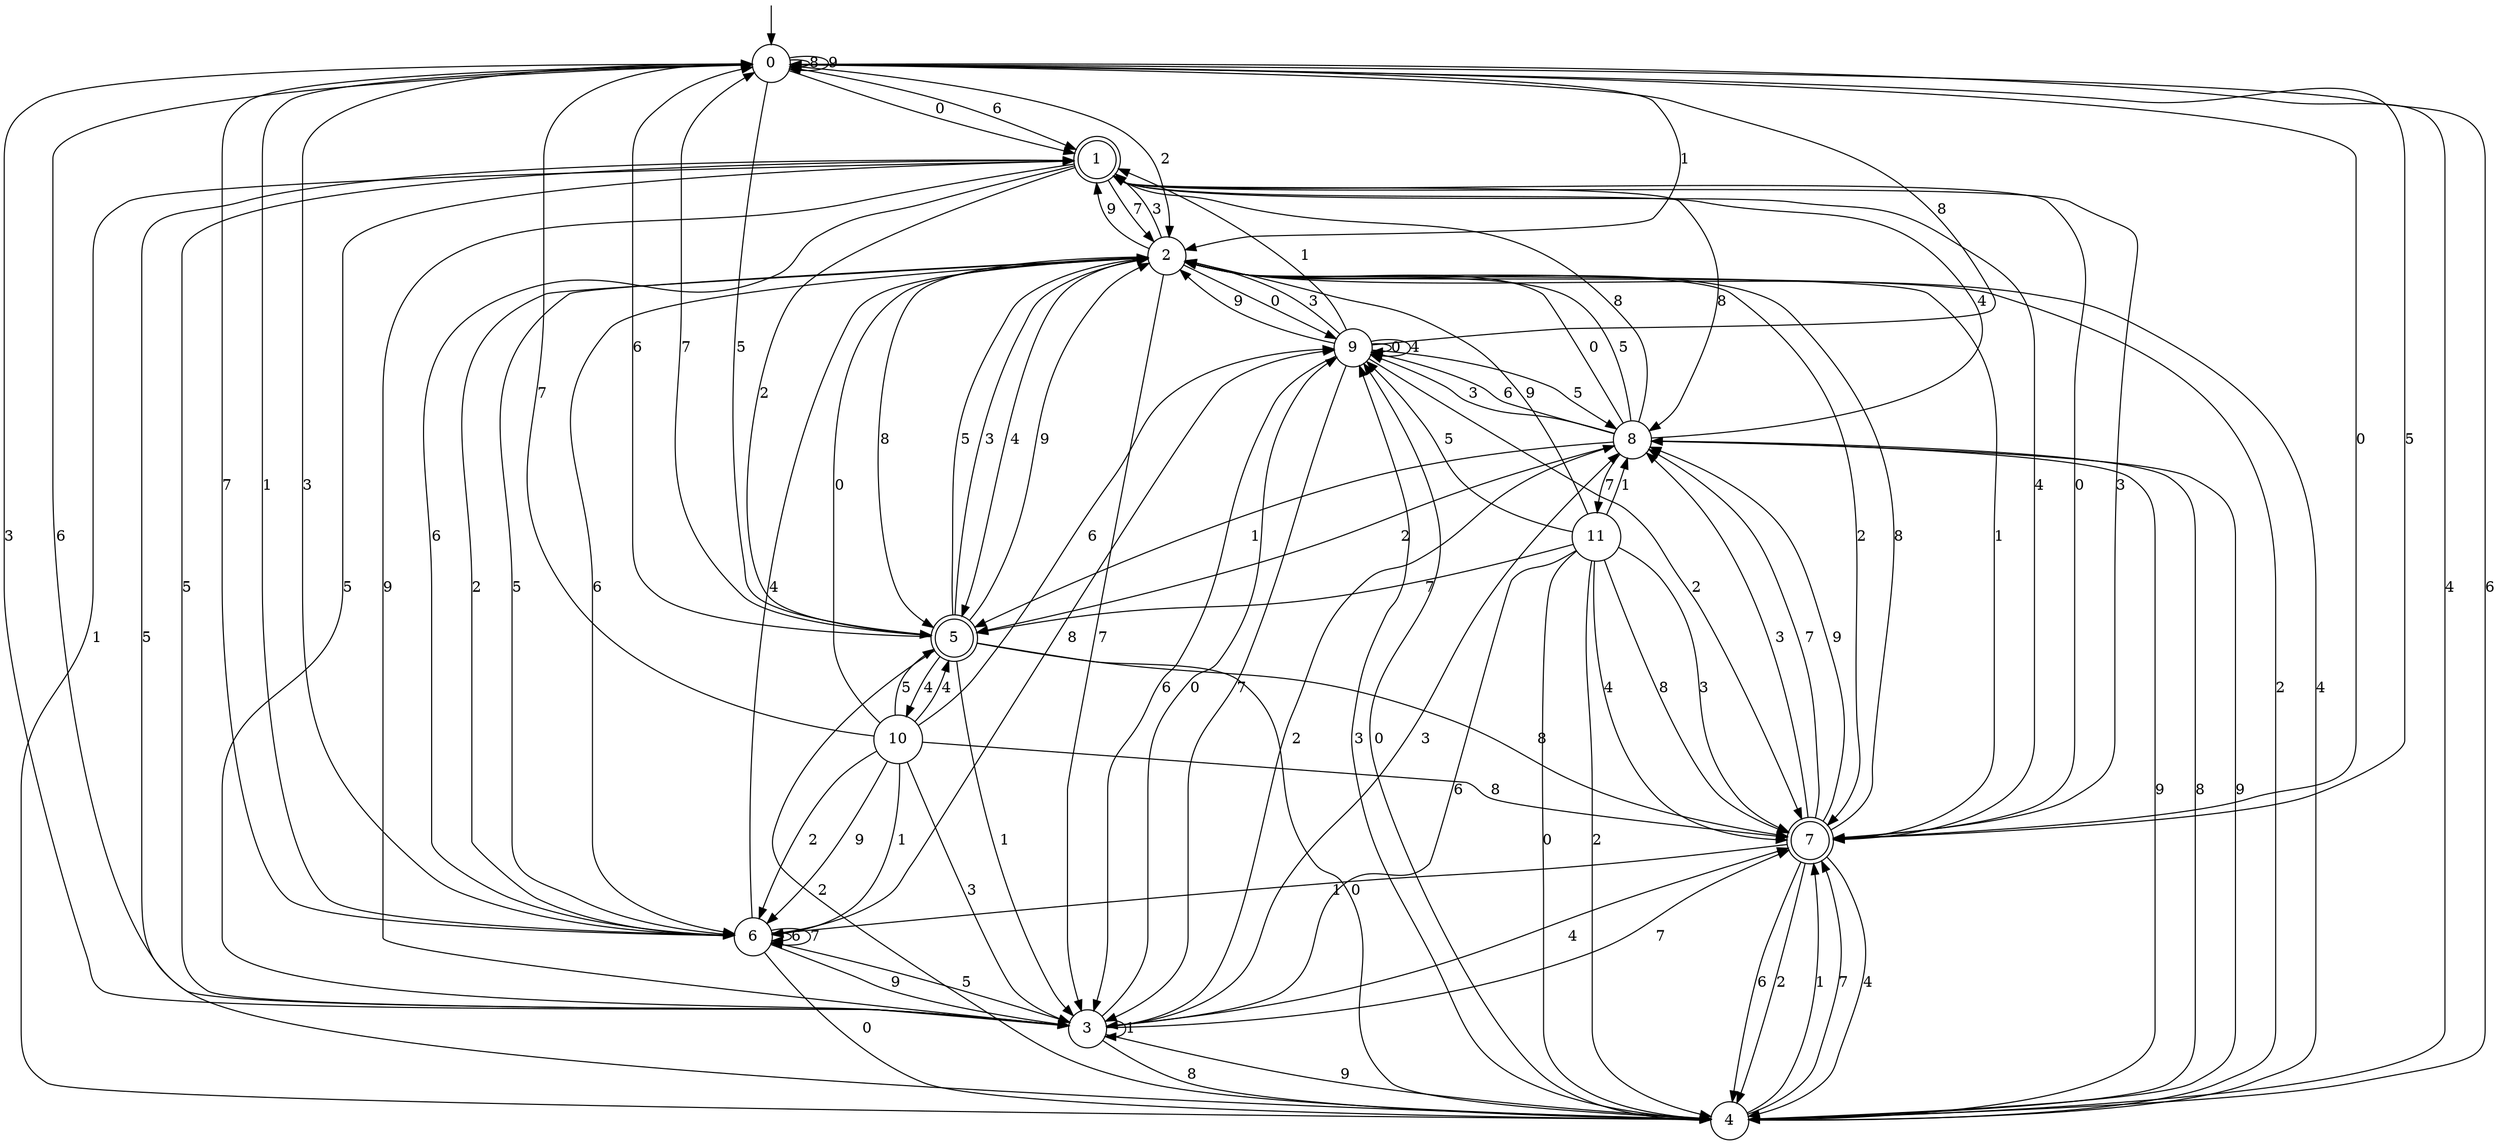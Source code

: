 digraph g {

	s0 [shape="circle" label="0"];
	s1 [shape="doublecircle" label="1"];
	s2 [shape="circle" label="2"];
	s3 [shape="circle" label="3"];
	s4 [shape="circle" label="4"];
	s5 [shape="doublecircle" label="5"];
	s6 [shape="circle" label="6"];
	s7 [shape="doublecircle" label="7"];
	s8 [shape="circle" label="8"];
	s9 [shape="circle" label="9"];
	s10 [shape="circle" label="10"];
	s11 [shape="circle" label="11"];
	s0 -> s1 [label="0"];
	s0 -> s2 [label="1"];
	s0 -> s2 [label="2"];
	s0 -> s3 [label="3"];
	s0 -> s4 [label="4"];
	s0 -> s5 [label="5"];
	s0 -> s1 [label="6"];
	s0 -> s6 [label="7"];
	s0 -> s0 [label="8"];
	s0 -> s0 [label="9"];
	s1 -> s7 [label="0"];
	s1 -> s4 [label="1"];
	s1 -> s5 [label="2"];
	s1 -> s7 [label="3"];
	s1 -> s7 [label="4"];
	s1 -> s3 [label="5"];
	s1 -> s6 [label="6"];
	s1 -> s2 [label="7"];
	s1 -> s8 [label="8"];
	s1 -> s3 [label="9"];
	s2 -> s9 [label="0"];
	s2 -> s7 [label="1"];
	s2 -> s7 [label="2"];
	s2 -> s1 [label="3"];
	s2 -> s5 [label="4"];
	s2 -> s6 [label="5"];
	s2 -> s6 [label="6"];
	s2 -> s3 [label="7"];
	s2 -> s5 [label="8"];
	s2 -> s1 [label="9"];
	s3 -> s9 [label="0"];
	s3 -> s3 [label="1"];
	s3 -> s8 [label="2"];
	s3 -> s8 [label="3"];
	s3 -> s7 [label="4"];
	s3 -> s1 [label="5"];
	s3 -> s0 [label="6"];
	s3 -> s7 [label="7"];
	s3 -> s4 [label="8"];
	s3 -> s4 [label="9"];
	s4 -> s9 [label="0"];
	s4 -> s7 [label="1"];
	s4 -> s2 [label="2"];
	s4 -> s9 [label="3"];
	s4 -> s2 [label="4"];
	s4 -> s1 [label="5"];
	s4 -> s0 [label="6"];
	s4 -> s7 [label="7"];
	s4 -> s8 [label="8"];
	s4 -> s8 [label="9"];
	s5 -> s4 [label="0"];
	s5 -> s3 [label="1"];
	s5 -> s4 [label="2"];
	s5 -> s2 [label="3"];
	s5 -> s10 [label="4"];
	s5 -> s2 [label="5"];
	s5 -> s0 [label="6"];
	s5 -> s0 [label="7"];
	s5 -> s7 [label="8"];
	s5 -> s2 [label="9"];
	s6 -> s4 [label="0"];
	s6 -> s0 [label="1"];
	s6 -> s2 [label="2"];
	s6 -> s0 [label="3"];
	s6 -> s2 [label="4"];
	s6 -> s3 [label="5"];
	s6 -> s6 [label="6"];
	s6 -> s6 [label="7"];
	s6 -> s9 [label="8"];
	s6 -> s3 [label="9"];
	s7 -> s0 [label="0"];
	s7 -> s6 [label="1"];
	s7 -> s4 [label="2"];
	s7 -> s8 [label="3"];
	s7 -> s4 [label="4"];
	s7 -> s0 [label="5"];
	s7 -> s4 [label="6"];
	s7 -> s8 [label="7"];
	s7 -> s2 [label="8"];
	s7 -> s8 [label="9"];
	s8 -> s2 [label="0"];
	s8 -> s5 [label="1"];
	s8 -> s5 [label="2"];
	s8 -> s9 [label="3"];
	s8 -> s1 [label="4"];
	s8 -> s2 [label="5"];
	s8 -> s9 [label="6"];
	s8 -> s11 [label="7"];
	s8 -> s1 [label="8"];
	s8 -> s4 [label="9"];
	s9 -> s9 [label="0"];
	s9 -> s1 [label="1"];
	s9 -> s7 [label="2"];
	s9 -> s2 [label="3"];
	s9 -> s9 [label="4"];
	s9 -> s8 [label="5"];
	s9 -> s3 [label="6"];
	s9 -> s3 [label="7"];
	s9 -> s0 [label="8"];
	s9 -> s2 [label="9"];
	s10 -> s2 [label="0"];
	s10 -> s6 [label="1"];
	s10 -> s6 [label="2"];
	s10 -> s3 [label="3"];
	s10 -> s5 [label="4"];
	s10 -> s5 [label="5"];
	s10 -> s9 [label="6"];
	s10 -> s0 [label="7"];
	s10 -> s7 [label="8"];
	s10 -> s6 [label="9"];
	s11 -> s4 [label="0"];
	s11 -> s8 [label="1"];
	s11 -> s4 [label="2"];
	s11 -> s7 [label="3"];
	s11 -> s7 [label="4"];
	s11 -> s9 [label="5"];
	s11 -> s3 [label="6"];
	s11 -> s5 [label="7"];
	s11 -> s7 [label="8"];
	s11 -> s2 [label="9"];

__start0 [label="" shape="none" width="0" height="0"];
__start0 -> s0;

}
